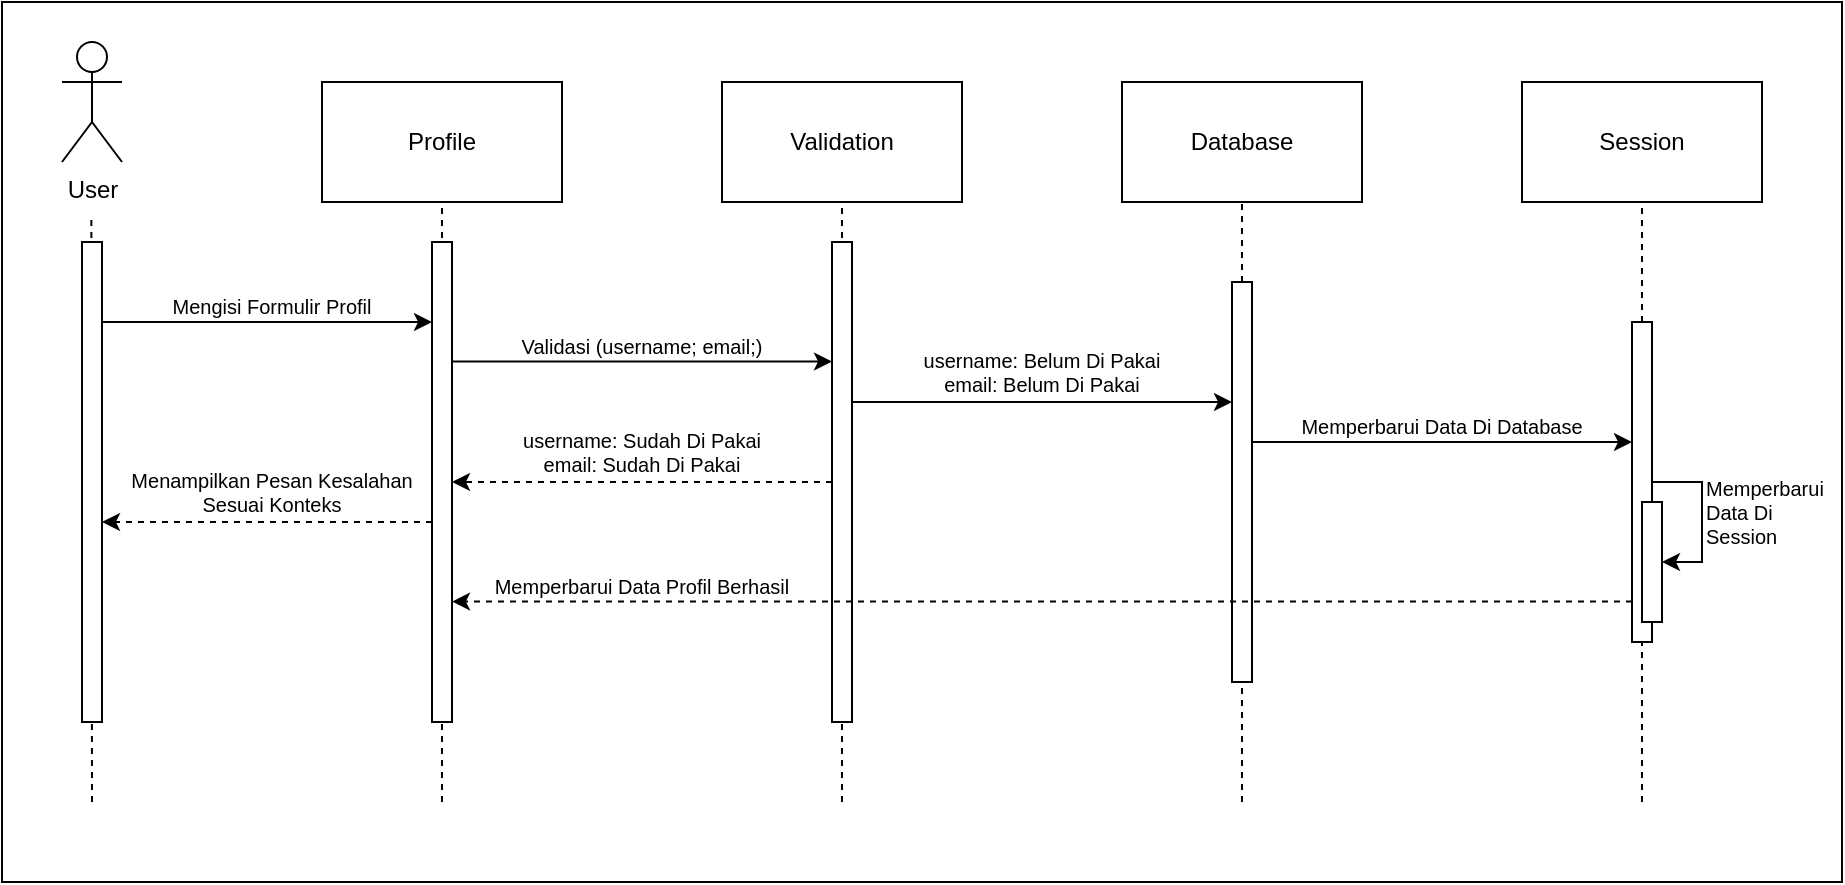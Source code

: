 <mxfile version="26.0.16">
  <diagram name="Page-1" id="mQslGHnj-2zkQDmir7r8">
    <mxGraphModel dx="1195" dy="697" grid="1" gridSize="10" guides="1" tooltips="1" connect="1" arrows="1" fold="1" page="1" pageScale="1" pageWidth="1700" pageHeight="1100" math="0" shadow="0">
      <root>
        <mxCell id="0" />
        <mxCell id="1" parent="0" />
        <mxCell id="bp-cMDr1MOm0f76_hXxM-1" value="" style="rounded=0;whiteSpace=wrap;html=1;fillColor=none;" parent="1" vertex="1">
          <mxGeometry x="280" y="120" width="920" height="440" as="geometry" />
        </mxCell>
        <mxCell id="DrCY6xmhCjI5dFeIECTQ-1" value="User" style="shape=umlActor;verticalLabelPosition=bottom;verticalAlign=top;html=1;outlineConnect=0;" parent="1" vertex="1">
          <mxGeometry x="310" y="140" width="30" height="60" as="geometry" />
        </mxCell>
        <mxCell id="DrCY6xmhCjI5dFeIECTQ-2" value="Profile" style="rounded=0;whiteSpace=wrap;html=1;" parent="1" vertex="1">
          <mxGeometry x="440" y="160" width="120" height="60" as="geometry" />
        </mxCell>
        <mxCell id="DrCY6xmhCjI5dFeIECTQ-3" value="Validation" style="rounded=0;whiteSpace=wrap;html=1;" parent="1" vertex="1">
          <mxGeometry x="640" y="160" width="120" height="60" as="geometry" />
        </mxCell>
        <mxCell id="DrCY6xmhCjI5dFeIECTQ-4" value="Database" style="rounded=0;whiteSpace=wrap;html=1;" parent="1" vertex="1">
          <mxGeometry x="840" y="160" width="120" height="60" as="geometry" />
        </mxCell>
        <mxCell id="DrCY6xmhCjI5dFeIECTQ-11" value="" style="endArrow=none;dashed=1;html=1;rounded=0;entryX=0.5;entryY=1;entryDx=0;entryDy=0;" parent="1" target="DrCY6xmhCjI5dFeIECTQ-2" edge="1">
          <mxGeometry width="50" height="50" relative="1" as="geometry">
            <mxPoint x="500" y="520" as="sourcePoint" />
            <mxPoint x="450" y="280" as="targetPoint" />
          </mxGeometry>
        </mxCell>
        <mxCell id="DrCY6xmhCjI5dFeIECTQ-12" value="" style="endArrow=none;dashed=1;html=1;rounded=0;entryX=0.5;entryY=1;entryDx=0;entryDy=0;" parent="1" target="DrCY6xmhCjI5dFeIECTQ-3" edge="1">
          <mxGeometry width="50" height="50" relative="1" as="geometry">
            <mxPoint x="700" y="520" as="sourcePoint" />
            <mxPoint x="510" y="230" as="targetPoint" />
          </mxGeometry>
        </mxCell>
        <mxCell id="DrCY6xmhCjI5dFeIECTQ-14" value="" style="endArrow=none;dashed=1;html=1;rounded=0;entryX=0.5;entryY=1;entryDx=0;entryDy=0;" parent="1" source="DrCY6xmhCjI5dFeIECTQ-15" target="DrCY6xmhCjI5dFeIECTQ-4" edge="1">
          <mxGeometry width="50" height="50" relative="1" as="geometry">
            <mxPoint x="899.73" y="550" as="sourcePoint" />
            <mxPoint x="899.73" y="260" as="targetPoint" />
          </mxGeometry>
        </mxCell>
        <mxCell id="DrCY6xmhCjI5dFeIECTQ-17" value="" style="endArrow=classic;html=1;rounded=0;fontSize=10;" parent="1" target="DrCY6xmhCjI5dFeIECTQ-7" edge="1">
          <mxGeometry width="50" height="50" relative="1" as="geometry">
            <mxPoint x="330" y="280" as="sourcePoint" />
            <mxPoint x="485" y="280" as="targetPoint" />
          </mxGeometry>
        </mxCell>
        <mxCell id="DrCY6xmhCjI5dFeIECTQ-18" value="" style="endArrow=classic;html=1;rounded=0;fontSize=10;" parent="1" edge="1">
          <mxGeometry width="50" height="50" relative="1" as="geometry">
            <mxPoint x="505" y="299.77" as="sourcePoint" />
            <mxPoint x="695" y="299.77" as="targetPoint" />
          </mxGeometry>
        </mxCell>
        <mxCell id="DrCY6xmhCjI5dFeIECTQ-19" value="" style="endArrow=classic;html=1;rounded=0;fontSize=10;" parent="1" target="DrCY6xmhCjI5dFeIECTQ-15" edge="1">
          <mxGeometry width="50" height="50" relative="1" as="geometry">
            <mxPoint x="705" y="320" as="sourcePoint" />
            <mxPoint x="890" y="320" as="targetPoint" />
          </mxGeometry>
        </mxCell>
        <mxCell id="DrCY6xmhCjI5dFeIECTQ-21" value="Mengisi Formulir Profil" style="text;html=1;align=center;verticalAlign=middle;whiteSpace=wrap;rounded=0;fontSize=10;" parent="1" vertex="1">
          <mxGeometry x="340" y="257" width="150" height="30" as="geometry" />
        </mxCell>
        <mxCell id="DrCY6xmhCjI5dFeIECTQ-22" value="Validasi (username; email;)" style="text;html=1;align=center;verticalAlign=middle;whiteSpace=wrap;rounded=0;fontSize=10;" parent="1" vertex="1">
          <mxGeometry x="510" y="277" width="180" height="30" as="geometry" />
        </mxCell>
        <mxCell id="DrCY6xmhCjI5dFeIECTQ-23" value="username: Belum Di Pakai&lt;div&gt;email: Belum Di Pakai&lt;/div&gt;" style="text;html=1;align=center;verticalAlign=middle;whiteSpace=wrap;rounded=0;fontSize=10;" parent="1" vertex="1">
          <mxGeometry x="710" y="290" width="180" height="30" as="geometry" />
        </mxCell>
        <mxCell id="DrCY6xmhCjI5dFeIECTQ-24" value="" style="endArrow=classic;html=1;rounded=0;fontSize=10;" parent="1" target="blcx4EMWDpK-FIBMZfJP-5" edge="1">
          <mxGeometry width="50" height="50" relative="1" as="geometry">
            <mxPoint x="905" y="340" as="sourcePoint" />
            <mxPoint x="1085" y="340" as="targetPoint" />
          </mxGeometry>
        </mxCell>
        <mxCell id="DrCY6xmhCjI5dFeIECTQ-25" value="&lt;span style=&quot;text-align: left;&quot;&gt;Memperbarui Data Di Database&lt;/span&gt;" style="text;html=1;align=center;verticalAlign=middle;whiteSpace=wrap;rounded=0;fontSize=10;" parent="1" vertex="1">
          <mxGeometry x="910" y="317" width="180" height="30" as="geometry" />
        </mxCell>
        <mxCell id="DrCY6xmhCjI5dFeIECTQ-26" value="" style="endArrow=classic;html=1;rounded=0;dashed=1;fontSize=10;" parent="1" target="DrCY6xmhCjI5dFeIECTQ-7" edge="1">
          <mxGeometry width="50" height="50" relative="1" as="geometry">
            <mxPoint x="695" y="360" as="sourcePoint" />
            <mxPoint x="515" y="360" as="targetPoint" />
          </mxGeometry>
        </mxCell>
        <mxCell id="DrCY6xmhCjI5dFeIECTQ-30" value="" style="endArrow=classic;html=1;rounded=0;entryX=1;entryY=0.5;entryDx=0;entryDy=0;edgeStyle=orthogonalEdgeStyle;fontSize=10;" parent="1" target="blcx4EMWDpK-FIBMZfJP-8" edge="1">
          <mxGeometry width="50" height="50" relative="1" as="geometry">
            <mxPoint x="1105" y="360" as="sourcePoint" />
            <mxPoint x="1160" y="370" as="targetPoint" />
            <Array as="points">
              <mxPoint x="1130" y="360" />
              <mxPoint x="1130" y="400" />
            </Array>
          </mxGeometry>
        </mxCell>
        <mxCell id="DrCY6xmhCjI5dFeIECTQ-31" value="Memperbarui Data Di Session" style="text;html=1;align=left;verticalAlign=middle;whiteSpace=wrap;rounded=0;fontSize=10;" parent="1" vertex="1">
          <mxGeometry x="1130" y="360" width="70" height="30" as="geometry" />
        </mxCell>
        <mxCell id="DrCY6xmhCjI5dFeIECTQ-7" value="" style="html=1;points=[[0,0,0,0,5],[0,1,0,0,-5],[1,0,0,0,5],[1,1,0,0,-5]];perimeter=orthogonalPerimeter;outlineConnect=0;targetShapes=umlLifeline;portConstraint=eastwest;newEdgeStyle={&quot;curved&quot;:0,&quot;rounded&quot;:0};fontSize=10;" parent="1" vertex="1">
          <mxGeometry x="495" y="240" width="10" height="240" as="geometry" />
        </mxCell>
        <mxCell id="2G28basbIs-I3qBXTgBx-2" value="" style="endArrow=none;dashed=1;html=1;rounded=0;entryX=0.5;entryY=1;entryDx=0;entryDy=0;" parent="1" edge="1">
          <mxGeometry width="50" height="50" relative="1" as="geometry">
            <mxPoint x="325" y="520" as="sourcePoint" />
            <mxPoint x="324.67" y="226" as="targetPoint" />
          </mxGeometry>
        </mxCell>
        <mxCell id="2G28basbIs-I3qBXTgBx-1" value="" style="html=1;points=[[0,0,0,0,5],[0,1,0,0,-5],[1,0,0,0,5],[1,1,0,0,-5]];perimeter=orthogonalPerimeter;outlineConnect=0;targetShapes=umlLifeline;portConstraint=eastwest;newEdgeStyle={&quot;curved&quot;:0,&quot;rounded&quot;:0};" parent="1" vertex="1">
          <mxGeometry x="320" y="240" width="10" height="240" as="geometry" />
        </mxCell>
        <mxCell id="blcx4EMWDpK-FIBMZfJP-1" value="" style="endArrow=none;dashed=1;html=1;rounded=0;entryX=0.5;entryY=1;entryDx=0;entryDy=0;fontSize=10;" parent="1" target="DrCY6xmhCjI5dFeIECTQ-15" edge="1">
          <mxGeometry width="50" height="50" relative="1" as="geometry">
            <mxPoint x="900" y="520" as="sourcePoint" />
            <mxPoint x="900" y="220" as="targetPoint" />
          </mxGeometry>
        </mxCell>
        <mxCell id="DrCY6xmhCjI5dFeIECTQ-15" value="" style="html=1;points=[[0,0,0,0,5],[0,1,0,0,-5],[1,0,0,0,5],[1,1,0,0,-5]];perimeter=orthogonalPerimeter;outlineConnect=0;targetShapes=umlLifeline;portConstraint=eastwest;newEdgeStyle={&quot;curved&quot;:0,&quot;rounded&quot;:0};fontSize=10;" parent="1" vertex="1">
          <mxGeometry x="895" y="260" width="10" height="200" as="geometry" />
        </mxCell>
        <mxCell id="blcx4EMWDpK-FIBMZfJP-2" value="Session" style="rounded=0;whiteSpace=wrap;html=1;" parent="1" vertex="1">
          <mxGeometry x="1040" y="160" width="120" height="60" as="geometry" />
        </mxCell>
        <mxCell id="blcx4EMWDpK-FIBMZfJP-3" value="" style="endArrow=none;dashed=1;html=1;rounded=0;entryX=0.5;entryY=1;entryDx=0;entryDy=0;" parent="1" source="blcx4EMWDpK-FIBMZfJP-5" target="blcx4EMWDpK-FIBMZfJP-2" edge="1">
          <mxGeometry width="50" height="50" relative="1" as="geometry">
            <mxPoint x="1099.73" y="550" as="sourcePoint" />
            <mxPoint x="1099.73" y="260" as="targetPoint" />
          </mxGeometry>
        </mxCell>
        <mxCell id="blcx4EMWDpK-FIBMZfJP-4" value="" style="endArrow=none;dashed=1;html=1;rounded=0;entryX=0.5;entryY=1;entryDx=0;entryDy=0;fontSize=10;" parent="1" target="blcx4EMWDpK-FIBMZfJP-5" edge="1">
          <mxGeometry width="50" height="50" relative="1" as="geometry">
            <mxPoint x="1100" y="520" as="sourcePoint" />
            <mxPoint x="1100" y="220" as="targetPoint" />
          </mxGeometry>
        </mxCell>
        <mxCell id="blcx4EMWDpK-FIBMZfJP-5" value="" style="html=1;points=[[0,0,0,0,5],[0,1,0,0,-5],[1,0,0,0,5],[1,1,0,0,-5]];perimeter=orthogonalPerimeter;outlineConnect=0;targetShapes=umlLifeline;portConstraint=eastwest;newEdgeStyle={&quot;curved&quot;:0,&quot;rounded&quot;:0};fontSize=10;" parent="1" vertex="1">
          <mxGeometry x="1095" y="280" width="10" height="160" as="geometry" />
        </mxCell>
        <mxCell id="blcx4EMWDpK-FIBMZfJP-8" value="" style="rounded=0;whiteSpace=wrap;html=1;fontSize=10;" parent="1" vertex="1">
          <mxGeometry x="1100" y="370" width="10" height="60" as="geometry" />
        </mxCell>
        <mxCell id="blcx4EMWDpK-FIBMZfJP-10" value="username: Sudah Di Pakai&lt;div&gt;email: Sudah Di Pakai&lt;/div&gt;" style="text;html=1;align=center;verticalAlign=middle;whiteSpace=wrap;rounded=0;fontSize=10;" parent="1" vertex="1">
          <mxGeometry x="510" y="330" width="180" height="30" as="geometry" />
        </mxCell>
        <mxCell id="DrCY6xmhCjI5dFeIECTQ-13" value="" style="html=1;points=[[0,0,0,0,5],[0,1,0,0,-5],[1,0,0,0,5],[1,1,0,0,-5]];perimeter=orthogonalPerimeter;outlineConnect=0;targetShapes=umlLifeline;portConstraint=eastwest;newEdgeStyle={&quot;curved&quot;:0,&quot;rounded&quot;:0};verticalAlign=top;fontSize=10;" parent="1" vertex="1">
          <mxGeometry x="695" y="240" width="10" height="240" as="geometry" />
        </mxCell>
        <mxCell id="blcx4EMWDpK-FIBMZfJP-12" value="" style="endArrow=classic;html=1;rounded=0;dashed=1;fontSize=10;" parent="1" source="DrCY6xmhCjI5dFeIECTQ-7" edge="1">
          <mxGeometry width="50" height="50" relative="1" as="geometry">
            <mxPoint x="500" y="380" as="sourcePoint" />
            <mxPoint x="330" y="380" as="targetPoint" />
          </mxGeometry>
        </mxCell>
        <mxCell id="blcx4EMWDpK-FIBMZfJP-13" value="Menampilkan Pesan Kesalahan Sesuai Konteks" style="text;html=1;align=center;verticalAlign=middle;whiteSpace=wrap;rounded=0;fontSize=10;" parent="1" vertex="1">
          <mxGeometry x="340" y="350" width="150" height="30" as="geometry" />
        </mxCell>
        <mxCell id="blcx4EMWDpK-FIBMZfJP-14" value="" style="endArrow=classic;html=1;rounded=0;dashed=1;fontSize=10;" parent="1" edge="1">
          <mxGeometry width="50" height="50" relative="1" as="geometry">
            <mxPoint x="1095" y="419.8" as="sourcePoint" />
            <mxPoint x="505" y="419.8" as="targetPoint" />
          </mxGeometry>
        </mxCell>
        <mxCell id="blcx4EMWDpK-FIBMZfJP-15" value="&lt;span style=&quot;text-align: left;&quot;&gt;Memperbarui Data Profil&amp;nbsp;&lt;/span&gt;Berhasil" style="text;html=1;align=center;verticalAlign=middle;whiteSpace=wrap;rounded=0;fontSize=10;" parent="1" vertex="1">
          <mxGeometry x="510" y="397" width="180" height="30" as="geometry" />
        </mxCell>
      </root>
    </mxGraphModel>
  </diagram>
</mxfile>
